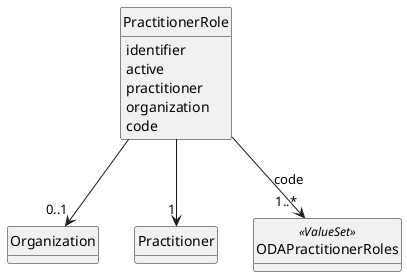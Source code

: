 @startuml

class Organization{
	
}
class Practitioner {
	
}
class PractitionerRole {

	identifier
	active
	practitioner
	organization
	code
}

class ODAPractitionerRoles<<ValueSet>> 

hide circle
hide methods

PractitionerRole --> "0..1" Organization
PractitionerRole --> "1" Practitioner
PractitionerRole --> "1..*" ODAPractitionerRoles : code

@enduml